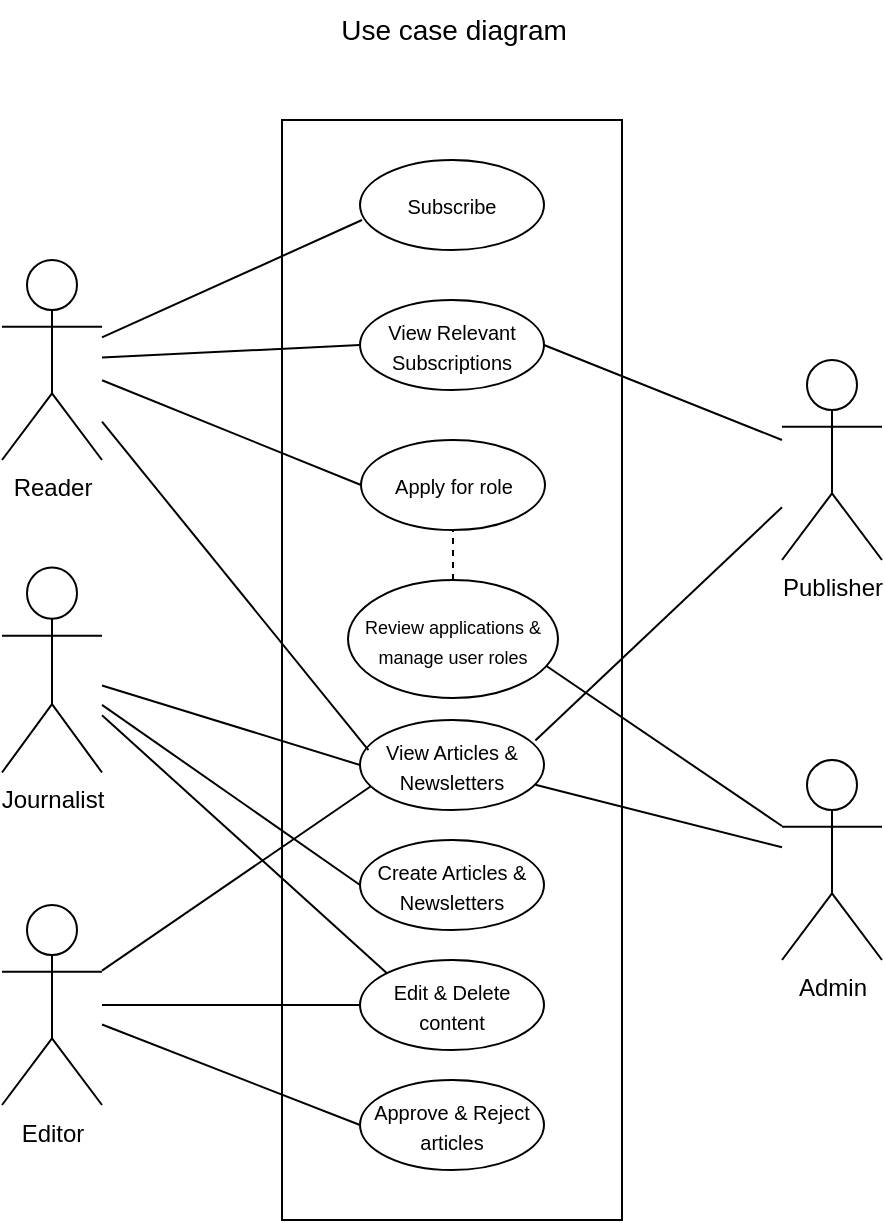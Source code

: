 <mxfile version="28.2.3">
  <diagram name="Page-1" id="CqPpbr3790namEYuHR61">
    <mxGraphModel dx="1623" dy="784" grid="1" gridSize="10" guides="1" tooltips="1" connect="1" arrows="1" fold="1" page="1" pageScale="1" pageWidth="850" pageHeight="1100" math="0" shadow="0">
      <root>
        <mxCell id="0" />
        <mxCell id="1" parent="0" />
        <mxCell id="5nSw7tQEfJCluWlVgi8X-2" value="" style="rounded=0;whiteSpace=wrap;html=1;" vertex="1" parent="1">
          <mxGeometry x="340" y="300" width="170" height="550" as="geometry" />
        </mxCell>
        <mxCell id="5nSw7tQEfJCluWlVgi8X-6" value="Editor" style="shape=umlActor;verticalLabelPosition=bottom;verticalAlign=top;html=1;outlineConnect=0;" vertex="1" parent="1">
          <mxGeometry x="200" y="692.5" width="50" height="100" as="geometry" />
        </mxCell>
        <mxCell id="5nSw7tQEfJCluWlVgi8X-9" value="Reader" style="shape=umlActor;verticalLabelPosition=bottom;verticalAlign=top;html=1;outlineConnect=0;" vertex="1" parent="1">
          <mxGeometry x="200" y="370" width="50" height="100" as="geometry" />
        </mxCell>
        <mxCell id="5nSw7tQEfJCluWlVgi8X-10" value="Journalist" style="shape=umlActor;verticalLabelPosition=bottom;verticalAlign=top;html=1;outlineConnect=0;" vertex="1" parent="1">
          <mxGeometry x="200" y="523.75" width="50" height="102.5" as="geometry" />
        </mxCell>
        <mxCell id="5nSw7tQEfJCluWlVgi8X-12" value="Publisher" style="shape=umlActor;verticalLabelPosition=bottom;verticalAlign=top;html=1;outlineConnect=0;" vertex="1" parent="1">
          <mxGeometry x="590" y="420" width="50" height="100" as="geometry" />
        </mxCell>
        <mxCell id="5nSw7tQEfJCluWlVgi8X-13" value="Admin" style="shape=umlActor;verticalLabelPosition=bottom;verticalAlign=top;html=1;outlineConnect=0;" vertex="1" parent="1">
          <mxGeometry x="590" y="620" width="50" height="100" as="geometry" />
        </mxCell>
        <mxCell id="5nSw7tQEfJCluWlVgi8X-14" value="&lt;font style=&quot;font-size: 10px;&quot;&gt;View Articles &amp;amp; Newsletters&lt;/font&gt;" style="ellipse;whiteSpace=wrap;html=1;" vertex="1" parent="1">
          <mxGeometry x="379" y="600" width="92" height="45" as="geometry" />
        </mxCell>
        <mxCell id="5nSw7tQEfJCluWlVgi8X-15" value="&lt;font style=&quot;font-size: 10px;&quot;&gt;Subscribe&lt;/font&gt;" style="ellipse;whiteSpace=wrap;html=1;" vertex="1" parent="1">
          <mxGeometry x="379" y="320" width="92" height="45" as="geometry" />
        </mxCell>
        <mxCell id="5nSw7tQEfJCluWlVgi8X-16" value="&lt;font style=&quot;font-size: 10px;&quot;&gt;Edit &amp;amp; Delete content&lt;/font&gt;" style="ellipse;whiteSpace=wrap;html=1;" vertex="1" parent="1">
          <mxGeometry x="379" y="720" width="92" height="45" as="geometry" />
        </mxCell>
        <mxCell id="5nSw7tQEfJCluWlVgi8X-17" value="&lt;font style=&quot;font-size: 10px;&quot;&gt;Apply for role&lt;/font&gt;" style="ellipse;whiteSpace=wrap;html=1;" vertex="1" parent="1">
          <mxGeometry x="379.5" y="460" width="92" height="45" as="geometry" />
        </mxCell>
        <mxCell id="5nSw7tQEfJCluWlVgi8X-21" value="" style="endArrow=none;html=1;rounded=0;entryX=0.011;entryY=0.667;entryDx=0;entryDy=0;entryPerimeter=0;" edge="1" parent="1" source="5nSw7tQEfJCluWlVgi8X-9" target="5nSw7tQEfJCluWlVgi8X-15">
          <mxGeometry width="50" height="50" relative="1" as="geometry">
            <mxPoint x="310" y="290" as="sourcePoint" />
            <mxPoint x="360" y="240" as="targetPoint" />
          </mxGeometry>
        </mxCell>
        <mxCell id="5nSw7tQEfJCluWlVgi8X-23" value="" style="endArrow=none;html=1;rounded=0;entryX=0;entryY=0.5;entryDx=0;entryDy=0;" edge="1" parent="1" source="5nSw7tQEfJCluWlVgi8X-10" target="5nSw7tQEfJCluWlVgi8X-34">
          <mxGeometry width="50" height="50" relative="1" as="geometry">
            <mxPoint x="290" y="625.935" as="sourcePoint" />
            <mxPoint x="350" y="579.06" as="targetPoint" />
          </mxGeometry>
        </mxCell>
        <mxCell id="5nSw7tQEfJCluWlVgi8X-24" value="" style="endArrow=none;html=1;rounded=0;entryX=0;entryY=0.5;entryDx=0;entryDy=0;" edge="1" parent="1" source="5nSw7tQEfJCluWlVgi8X-6" target="5nSw7tQEfJCluWlVgi8X-16">
          <mxGeometry width="50" height="50" relative="1" as="geometry">
            <mxPoint x="280" y="820" as="sourcePoint" />
            <mxPoint x="330" y="770" as="targetPoint" />
          </mxGeometry>
        </mxCell>
        <mxCell id="5nSw7tQEfJCluWlVgi8X-26" value="&lt;font style=&quot;font-size: 9px;&quot;&gt;Review applications &amp;amp; manage user roles&lt;/font&gt;" style="ellipse;whiteSpace=wrap;html=1;" vertex="1" parent="1">
          <mxGeometry x="373" y="530" width="105" height="59" as="geometry" />
        </mxCell>
        <mxCell id="5nSw7tQEfJCluWlVgi8X-27" value="" style="endArrow=none;html=1;rounded=0;entryX=0.5;entryY=1;entryDx=0;entryDy=0;dashed=1;" edge="1" parent="1" source="5nSw7tQEfJCluWlVgi8X-26" target="5nSw7tQEfJCluWlVgi8X-17">
          <mxGeometry width="50" height="50" relative="1" as="geometry">
            <mxPoint x="729" y="310" as="sourcePoint" />
            <mxPoint x="620" y="335" as="targetPoint" />
          </mxGeometry>
        </mxCell>
        <mxCell id="5nSw7tQEfJCluWlVgi8X-28" value="" style="endArrow=none;html=1;rounded=0;entryX=0;entryY=0.5;entryDx=0;entryDy=0;" edge="1" parent="1" source="5nSw7tQEfJCluWlVgi8X-9" target="5nSw7tQEfJCluWlVgi8X-17">
          <mxGeometry width="50" height="50" relative="1" as="geometry">
            <mxPoint x="110" y="415" as="sourcePoint" />
            <mxPoint x="220" y="390" as="targetPoint" />
          </mxGeometry>
        </mxCell>
        <mxCell id="5nSw7tQEfJCluWlVgi8X-29" value="" style="endArrow=none;html=1;rounded=0;entryX=0;entryY=0.5;entryDx=0;entryDy=0;" edge="1" parent="1" source="5nSw7tQEfJCluWlVgi8X-10" target="5nSw7tQEfJCluWlVgi8X-14">
          <mxGeometry width="50" height="50" relative="1" as="geometry">
            <mxPoint x="100" y="470" as="sourcePoint" />
            <mxPoint x="209" y="490" as="targetPoint" />
          </mxGeometry>
        </mxCell>
        <mxCell id="5nSw7tQEfJCluWlVgi8X-30" value="" style="endArrow=none;html=1;rounded=0;entryX=0.046;entryY=0.334;entryDx=0;entryDy=0;entryPerimeter=0;" edge="1" parent="1" source="5nSw7tQEfJCluWlVgi8X-9" target="5nSw7tQEfJCluWlVgi8X-14">
          <mxGeometry width="50" height="50" relative="1" as="geometry">
            <mxPoint x="260" y="490" as="sourcePoint" />
            <mxPoint x="380" y="530" as="targetPoint" />
          </mxGeometry>
        </mxCell>
        <mxCell id="5nSw7tQEfJCluWlVgi8X-31" value="" style="endArrow=none;html=1;rounded=0;entryX=0.953;entryY=0.227;entryDx=0;entryDy=0;entryPerimeter=0;" edge="1" parent="1" source="5nSw7tQEfJCluWlVgi8X-12" target="5nSw7tQEfJCluWlVgi8X-14">
          <mxGeometry width="50" height="50" relative="1" as="geometry">
            <mxPoint x="570" y="540" as="sourcePoint" />
            <mxPoint x="460" y="517.5" as="targetPoint" />
          </mxGeometry>
        </mxCell>
        <mxCell id="5nSw7tQEfJCluWlVgi8X-32" value="" style="endArrow=none;html=1;rounded=0;entryX=1;entryY=0.5;entryDx=0;entryDy=0;" edge="1" parent="1" source="5nSw7tQEfJCluWlVgi8X-12" target="5nSw7tQEfJCluWlVgi8X-33">
          <mxGeometry width="50" height="50" relative="1" as="geometry">
            <mxPoint x="570" y="630" as="sourcePoint" />
            <mxPoint x="580" y="792" as="targetPoint" />
          </mxGeometry>
        </mxCell>
        <mxCell id="5nSw7tQEfJCluWlVgi8X-33" value="&lt;font style=&quot;font-size: 10px;&quot;&gt;View Relevant Subscriptions&lt;/font&gt;" style="ellipse;whiteSpace=wrap;html=1;" vertex="1" parent="1">
          <mxGeometry x="379" y="390" width="92" height="45" as="geometry" />
        </mxCell>
        <mxCell id="5nSw7tQEfJCluWlVgi8X-34" value="&lt;font style=&quot;font-size: 10px;&quot;&gt;Create Articles &amp;amp; Newsletters&lt;/font&gt;" style="ellipse;whiteSpace=wrap;html=1;" vertex="1" parent="1">
          <mxGeometry x="379" y="660" width="92" height="45" as="geometry" />
        </mxCell>
        <mxCell id="5nSw7tQEfJCluWlVgi8X-36" value="" style="endArrow=none;html=1;rounded=0;entryX=0;entryY=0;entryDx=0;entryDy=0;" edge="1" parent="1" source="5nSw7tQEfJCluWlVgi8X-10" target="5nSw7tQEfJCluWlVgi8X-16">
          <mxGeometry width="50" height="50" relative="1" as="geometry">
            <mxPoint x="270" y="593.5" as="sourcePoint" />
            <mxPoint x="379" y="646.5" as="targetPoint" />
          </mxGeometry>
        </mxCell>
        <mxCell id="5nSw7tQEfJCluWlVgi8X-37" value="&lt;font style=&quot;font-size: 10px;&quot;&gt;Approve &amp;amp; Reject articles&lt;/font&gt;" style="ellipse;whiteSpace=wrap;html=1;" vertex="1" parent="1">
          <mxGeometry x="379" y="780" width="92" height="45" as="geometry" />
        </mxCell>
        <mxCell id="5nSw7tQEfJCluWlVgi8X-38" value="" style="endArrow=none;html=1;rounded=0;entryX=0;entryY=0.5;entryDx=0;entryDy=0;" edge="1" parent="1" source="5nSw7tQEfJCluWlVgi8X-6" target="5nSw7tQEfJCluWlVgi8X-37">
          <mxGeometry width="50" height="50" relative="1" as="geometry">
            <mxPoint x="120" y="740" as="sourcePoint" />
            <mxPoint x="219" y="740" as="targetPoint" />
          </mxGeometry>
        </mxCell>
        <mxCell id="5nSw7tQEfJCluWlVgi8X-40" value="" style="endArrow=none;html=1;rounded=0;entryX=0.061;entryY=0.733;entryDx=0;entryDy=0;entryPerimeter=0;" edge="1" parent="1" source="5nSw7tQEfJCluWlVgi8X-6" target="5nSw7tQEfJCluWlVgi8X-14">
          <mxGeometry width="50" height="50" relative="1" as="geometry">
            <mxPoint x="210.5" y="620" as="sourcePoint" />
            <mxPoint x="309.5" y="620" as="targetPoint" />
          </mxGeometry>
        </mxCell>
        <mxCell id="5nSw7tQEfJCluWlVgi8X-41" value="&lt;font style=&quot;font-size: 14px;&quot;&gt;Use case diagram&lt;/font&gt;" style="text;html=1;align=center;verticalAlign=middle;whiteSpace=wrap;rounded=0;" vertex="1" parent="1">
          <mxGeometry x="305.5" y="240" width="240" height="30" as="geometry" />
        </mxCell>
        <mxCell id="5nSw7tQEfJCluWlVgi8X-43" value="" style="endArrow=none;html=1;rounded=0;entryX=0.945;entryY=0.729;entryDx=0;entryDy=0;entryPerimeter=0;" edge="1" parent="1" source="5nSw7tQEfJCluWlVgi8X-13" target="5nSw7tQEfJCluWlVgi8X-26">
          <mxGeometry width="50" height="50" relative="1" as="geometry">
            <mxPoint x="679" y="590" as="sourcePoint" />
            <mxPoint x="560" y="550" as="targetPoint" />
          </mxGeometry>
        </mxCell>
        <mxCell id="5nSw7tQEfJCluWlVgi8X-45" value="" style="endArrow=none;html=1;rounded=0;entryX=0.953;entryY=0.72;entryDx=0;entryDy=0;entryPerimeter=0;" edge="1" parent="1" source="5nSw7tQEfJCluWlVgi8X-13" target="5nSw7tQEfJCluWlVgi8X-14">
          <mxGeometry width="50" height="50" relative="1" as="geometry">
            <mxPoint x="600" y="650" as="sourcePoint" />
            <mxPoint x="471" y="620" as="targetPoint" />
          </mxGeometry>
        </mxCell>
        <mxCell id="5nSw7tQEfJCluWlVgi8X-46" value="" style="endArrow=none;html=1;rounded=0;entryX=0;entryY=0.5;entryDx=0;entryDy=0;" edge="1" parent="1" source="5nSw7tQEfJCluWlVgi8X-9" target="5nSw7tQEfJCluWlVgi8X-33">
          <mxGeometry width="50" height="50" relative="1" as="geometry">
            <mxPoint x="270" y="390" as="sourcePoint" />
            <mxPoint x="220" y="320" as="targetPoint" />
          </mxGeometry>
        </mxCell>
      </root>
    </mxGraphModel>
  </diagram>
</mxfile>
